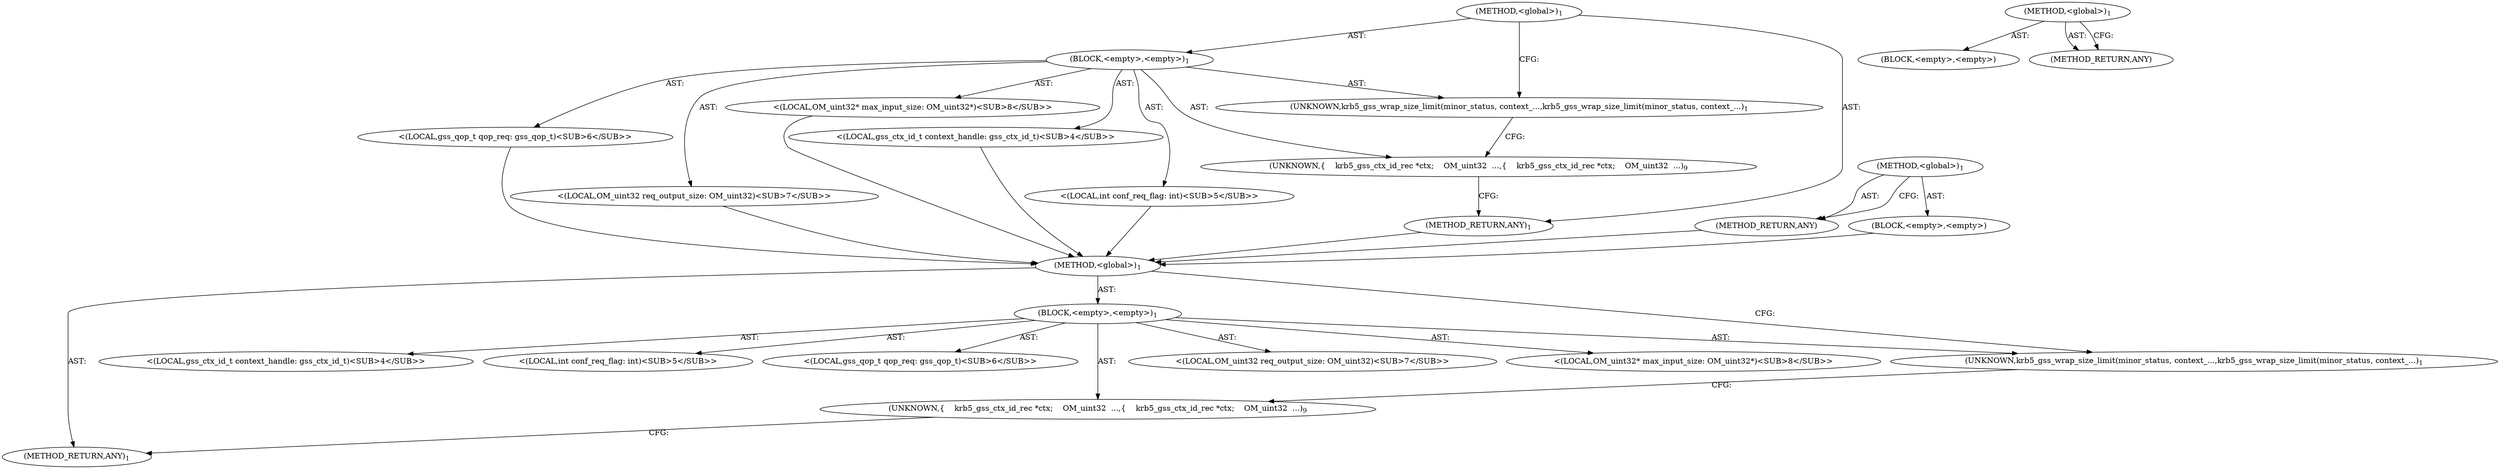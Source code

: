 digraph "&lt;global&gt;" {
vulnerable_6 [label=<(METHOD,&lt;global&gt;)<SUB>1</SUB>>];
vulnerable_7 [label=<(BLOCK,&lt;empty&gt;,&lt;empty&gt;)<SUB>1</SUB>>];
vulnerable_8 [label=<(UNKNOWN,krb5_gss_wrap_size_limit(minor_status, context_...,krb5_gss_wrap_size_limit(minor_status, context_...)<SUB>1</SUB>>];
vulnerable_9 [label="<(LOCAL,gss_ctx_id_t context_handle: gss_ctx_id_t)<SUB>4</SUB>>"];
vulnerable_10 [label="<(LOCAL,int conf_req_flag: int)<SUB>5</SUB>>"];
vulnerable_11 [label="<(LOCAL,gss_qop_t qop_req: gss_qop_t)<SUB>6</SUB>>"];
vulnerable_12 [label="<(LOCAL,OM_uint32 req_output_size: OM_uint32)<SUB>7</SUB>>"];
vulnerable_13 [label="<(LOCAL,OM_uint32* max_input_size: OM_uint32*)<SUB>8</SUB>>"];
vulnerable_14 [label=<(UNKNOWN,{
    krb5_gss_ctx_id_rec *ctx;
    OM_uint32  ...,{
    krb5_gss_ctx_id_rec *ctx;
    OM_uint32  ...)<SUB>9</SUB>>];
vulnerable_15 [label=<(METHOD_RETURN,ANY)<SUB>1</SUB>>];
vulnerable_30 [label=<(METHOD,&lt;global&gt;)<SUB>1</SUB>>];
vulnerable_31 [label=<(BLOCK,&lt;empty&gt;,&lt;empty&gt;)>];
vulnerable_32 [label=<(METHOD_RETURN,ANY)>];
fixed_6 [label=<(METHOD,&lt;global&gt;)<SUB>1</SUB>>];
fixed_7 [label=<(BLOCK,&lt;empty&gt;,&lt;empty&gt;)<SUB>1</SUB>>];
fixed_8 [label=<(UNKNOWN,krb5_gss_wrap_size_limit(minor_status, context_...,krb5_gss_wrap_size_limit(minor_status, context_...)<SUB>1</SUB>>];
fixed_9 [label="<(LOCAL,gss_ctx_id_t context_handle: gss_ctx_id_t)<SUB>4</SUB>>"];
fixed_10 [label="<(LOCAL,int conf_req_flag: int)<SUB>5</SUB>>"];
fixed_11 [label="<(LOCAL,gss_qop_t qop_req: gss_qop_t)<SUB>6</SUB>>"];
fixed_12 [label="<(LOCAL,OM_uint32 req_output_size: OM_uint32)<SUB>7</SUB>>"];
fixed_13 [label="<(LOCAL,OM_uint32* max_input_size: OM_uint32*)<SUB>8</SUB>>"];
fixed_14 [label=<(UNKNOWN,{
    krb5_gss_ctx_id_rec *ctx;
    OM_uint32  ...,{
    krb5_gss_ctx_id_rec *ctx;
    OM_uint32  ...)<SUB>9</SUB>>];
fixed_15 [label=<(METHOD_RETURN,ANY)<SUB>1</SUB>>];
fixed_30 [label=<(METHOD,&lt;global&gt;)<SUB>1</SUB>>];
fixed_31 [label=<(BLOCK,&lt;empty&gt;,&lt;empty&gt;)>];
fixed_32 [label=<(METHOD_RETURN,ANY)>];
vulnerable_6 -> vulnerable_7  [key=0, label="AST: "];
vulnerable_6 -> vulnerable_15  [key=0, label="AST: "];
vulnerable_6 -> vulnerable_8  [key=0, label="CFG: "];
vulnerable_7 -> vulnerable_8  [key=0, label="AST: "];
vulnerable_7 -> vulnerable_9  [key=0, label="AST: "];
vulnerable_7 -> vulnerable_10  [key=0, label="AST: "];
vulnerable_7 -> vulnerable_11  [key=0, label="AST: "];
vulnerable_7 -> vulnerable_12  [key=0, label="AST: "];
vulnerable_7 -> vulnerable_13  [key=0, label="AST: "];
vulnerable_7 -> vulnerable_14  [key=0, label="AST: "];
vulnerable_8 -> vulnerable_14  [key=0, label="CFG: "];
vulnerable_14 -> vulnerable_15  [key=0, label="CFG: "];
vulnerable_30 -> vulnerable_31  [key=0, label="AST: "];
vulnerable_30 -> vulnerable_32  [key=0, label="AST: "];
vulnerable_30 -> vulnerable_32  [key=1, label="CFG: "];
fixed_6 -> fixed_7  [key=0, label="AST: "];
fixed_6 -> fixed_15  [key=0, label="AST: "];
fixed_6 -> fixed_8  [key=0, label="CFG: "];
fixed_7 -> fixed_8  [key=0, label="AST: "];
fixed_7 -> fixed_9  [key=0, label="AST: "];
fixed_7 -> fixed_10  [key=0, label="AST: "];
fixed_7 -> fixed_11  [key=0, label="AST: "];
fixed_7 -> fixed_12  [key=0, label="AST: "];
fixed_7 -> fixed_13  [key=0, label="AST: "];
fixed_7 -> fixed_14  [key=0, label="AST: "];
fixed_8 -> fixed_14  [key=0, label="CFG: "];
fixed_9 -> vulnerable_6  [key=0];
fixed_10 -> vulnerable_6  [key=0];
fixed_11 -> vulnerable_6  [key=0];
fixed_12 -> vulnerable_6  [key=0];
fixed_13 -> vulnerable_6  [key=0];
fixed_14 -> fixed_15  [key=0, label="CFG: "];
fixed_15 -> vulnerable_6  [key=0];
fixed_30 -> fixed_31  [key=0, label="AST: "];
fixed_30 -> fixed_32  [key=0, label="AST: "];
fixed_30 -> fixed_32  [key=1, label="CFG: "];
fixed_31 -> vulnerable_6  [key=0];
fixed_32 -> vulnerable_6  [key=0];
}
